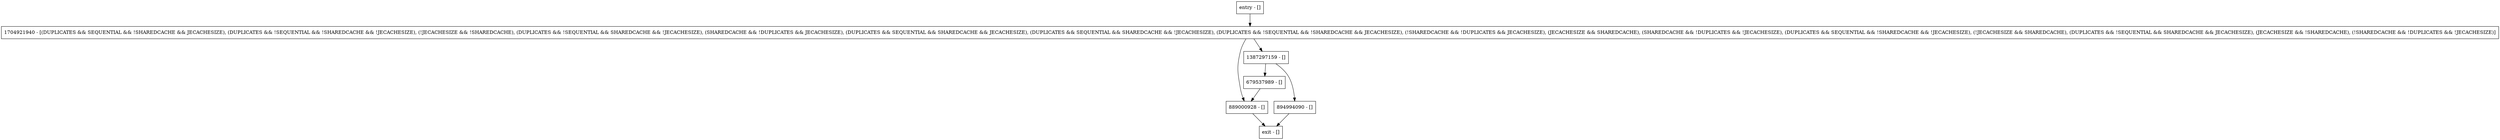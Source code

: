 digraph addToSharedCacheEnvs {
node [shape=record];
entry [label="entry - []"];
exit [label="exit - []"];
679537989 [label="679537989 - []"];
889000928 [label="889000928 - []"];
894994090 [label="894994090 - []"];
1704921940 [label="1704921940 - [(DUPLICATES && SEQUENTIAL && !SHAREDCACHE && JECACHESIZE), (DUPLICATES && !SEQUENTIAL && !SHAREDCACHE && !JECACHESIZE), (!JECACHESIZE && !SHAREDCACHE), (DUPLICATES && !SEQUENTIAL && SHAREDCACHE && !JECACHESIZE), (SHAREDCACHE && !DUPLICATES && JECACHESIZE), (DUPLICATES && SEQUENTIAL && SHAREDCACHE && JECACHESIZE), (DUPLICATES && SEQUENTIAL && SHAREDCACHE && !JECACHESIZE), (DUPLICATES && !SEQUENTIAL && !SHAREDCACHE && JECACHESIZE), (!SHAREDCACHE && !DUPLICATES && JECACHESIZE), (JECACHESIZE && SHAREDCACHE), (SHAREDCACHE && !DUPLICATES && !JECACHESIZE), (DUPLICATES && SEQUENTIAL && !SHAREDCACHE && !JECACHESIZE), (!JECACHESIZE && SHAREDCACHE), (DUPLICATES && !SEQUENTIAL && SHAREDCACHE && JECACHESIZE), (JECACHESIZE && !SHAREDCACHE), (!SHAREDCACHE && !DUPLICATES && !JECACHESIZE)]"];
1387297159 [label="1387297159 - []"];
entry;
exit;
entry -> 1704921940;
679537989 -> 889000928;
889000928 -> exit;
894994090 -> exit;
1704921940 -> 889000928;
1704921940 -> 1387297159;
1387297159 -> 679537989;
1387297159 -> 894994090;
}

